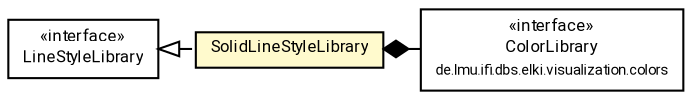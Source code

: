 #!/usr/local/bin/dot
#
# Class diagram 
# Generated by UMLGraph version R5_7_2-60-g0e99a6 (http://www.spinellis.gr/umlgraph/)
#

digraph G {
	graph [fontnames="svg"]
	edge [fontname="Roboto",fontsize=7,labelfontname="Roboto",labelfontsize=7,color="black"];
	node [fontname="Roboto",fontcolor="black",fontsize=8,shape=plaintext,margin=0,width=0,height=0];
	nodesep=0.15;
	ranksep=0.25;
	rankdir=LR;
	// de.lmu.ifi.dbs.elki.visualization.colors.ColorLibrary
	c9674613 [label=<<table title="de.lmu.ifi.dbs.elki.visualization.colors.ColorLibrary" border="0" cellborder="1" cellspacing="0" cellpadding="2" href="../../colors/ColorLibrary.html" target="_parent">
		<tr><td><table border="0" cellspacing="0" cellpadding="1">
		<tr><td align="center" balign="center"> &#171;interface&#187; </td></tr>
		<tr><td align="center" balign="center"> <font face="Roboto">ColorLibrary</font> </td></tr>
		<tr><td align="center" balign="center"> <font face="Roboto" point-size="7.0">de.lmu.ifi.dbs.elki.visualization.colors</font> </td></tr>
		</table></td></tr>
		</table>>, URL="../../colors/ColorLibrary.html"];
	// de.lmu.ifi.dbs.elki.visualization.style.lines.SolidLineStyleLibrary
	c9674625 [label=<<table title="de.lmu.ifi.dbs.elki.visualization.style.lines.SolidLineStyleLibrary" border="0" cellborder="1" cellspacing="0" cellpadding="2" bgcolor="lemonChiffon" href="SolidLineStyleLibrary.html" target="_parent">
		<tr><td><table border="0" cellspacing="0" cellpadding="1">
		<tr><td align="center" balign="center"> <font face="Roboto">SolidLineStyleLibrary</font> </td></tr>
		</table></td></tr>
		</table>>, URL="SolidLineStyleLibrary.html"];
	// de.lmu.ifi.dbs.elki.visualization.style.lines.LineStyleLibrary
	c9674626 [label=<<table title="de.lmu.ifi.dbs.elki.visualization.style.lines.LineStyleLibrary" border="0" cellborder="1" cellspacing="0" cellpadding="2" href="LineStyleLibrary.html" target="_parent">
		<tr><td><table border="0" cellspacing="0" cellpadding="1">
		<tr><td align="center" balign="center"> &#171;interface&#187; </td></tr>
		<tr><td align="center" balign="center"> <font face="Roboto">LineStyleLibrary</font> </td></tr>
		</table></td></tr>
		</table>>, URL="LineStyleLibrary.html"];
	// de.lmu.ifi.dbs.elki.visualization.style.lines.SolidLineStyleLibrary implements de.lmu.ifi.dbs.elki.visualization.style.lines.LineStyleLibrary
	c9674626 -> c9674625 [arrowtail=empty,style=dashed,dir=back,weight=9];
	// de.lmu.ifi.dbs.elki.visualization.style.lines.SolidLineStyleLibrary composed de.lmu.ifi.dbs.elki.visualization.colors.ColorLibrary
	c9674625 -> c9674613 [arrowhead=none,arrowtail=diamond,dir=back,weight=6];
}

